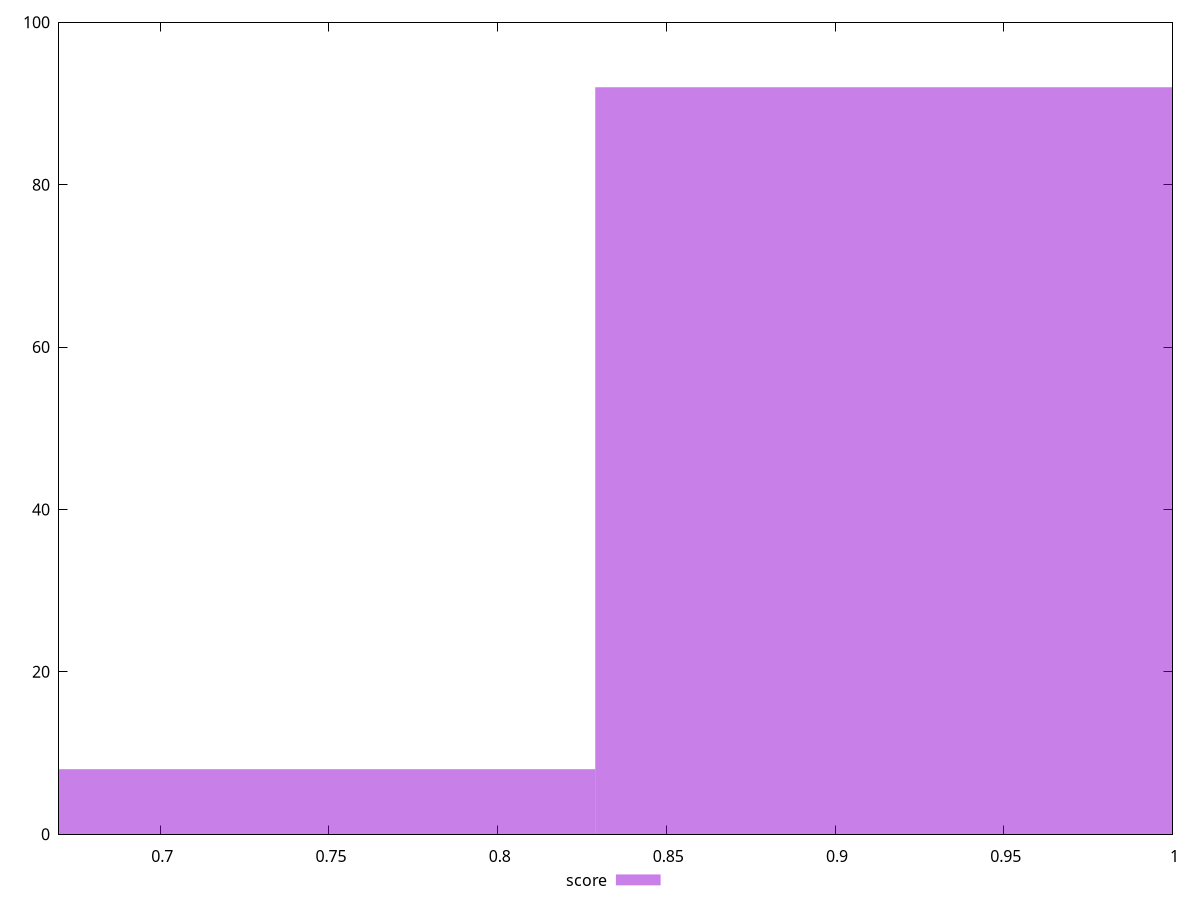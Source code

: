 reset

$score <<EOF
0.9210295579515844 92
0.7368236463612675 8
EOF

set key outside below
set boxwidth 0.18420591159031688
set xrange [0.67:1]
set yrange [0:100]
set trange [0:100]
set style fill transparent solid 0.5 noborder
set terminal svg size 640, 490 enhanced background rgb 'white'
set output "report_00015_2021-02-09T16-11-33.973Z/offscreen-images/samples/pages+cached+noadtech/score/histogram.svg"

plot $score title "score" with boxes

reset
